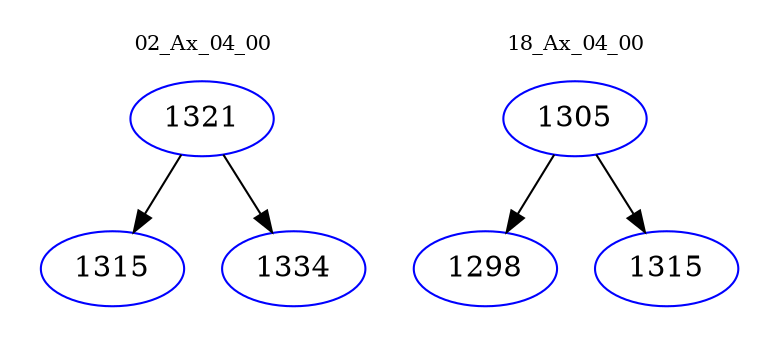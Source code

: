 digraph{
subgraph cluster_0 {
color = white
label = "02_Ax_04_00";
fontsize=10;
T0_1321 [label="1321", color="blue"]
T0_1321 -> T0_1315 [color="black"]
T0_1315 [label="1315", color="blue"]
T0_1321 -> T0_1334 [color="black"]
T0_1334 [label="1334", color="blue"]
}
subgraph cluster_1 {
color = white
label = "18_Ax_04_00";
fontsize=10;
T1_1305 [label="1305", color="blue"]
T1_1305 -> T1_1298 [color="black"]
T1_1298 [label="1298", color="blue"]
T1_1305 -> T1_1315 [color="black"]
T1_1315 [label="1315", color="blue"]
}
}
